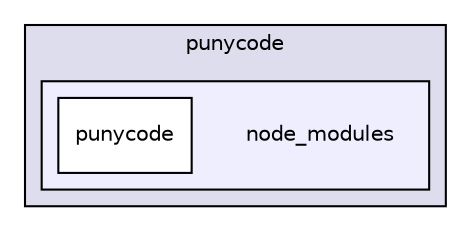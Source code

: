 digraph "gulp-src/node_modules/gulp/node_modules/liftoff/node_modules/resolve/test/resolver/punycode/node_modules" {
  compound=true
  node [ fontsize="10", fontname="Helvetica"];
  edge [ labelfontsize="10", labelfontname="Helvetica"];
  subgraph clusterdir_7198e21adde8db15b215461deab98b29 {
    graph [ bgcolor="#ddddee", pencolor="black", label="punycode" fontname="Helvetica", fontsize="10", URL="dir_7198e21adde8db15b215461deab98b29.html"]
  subgraph clusterdir_b272e07c236bd933de3f4b9a71d96234 {
    graph [ bgcolor="#eeeeff", pencolor="black", label="" URL="dir_b272e07c236bd933de3f4b9a71d96234.html"];
    dir_b272e07c236bd933de3f4b9a71d96234 [shape=plaintext label="node_modules"];
    dir_512e33648aad673a0b83869c68ed193d [shape=box label="punycode" color="black" fillcolor="white" style="filled" URL="dir_512e33648aad673a0b83869c68ed193d.html"];
  }
  }
}
